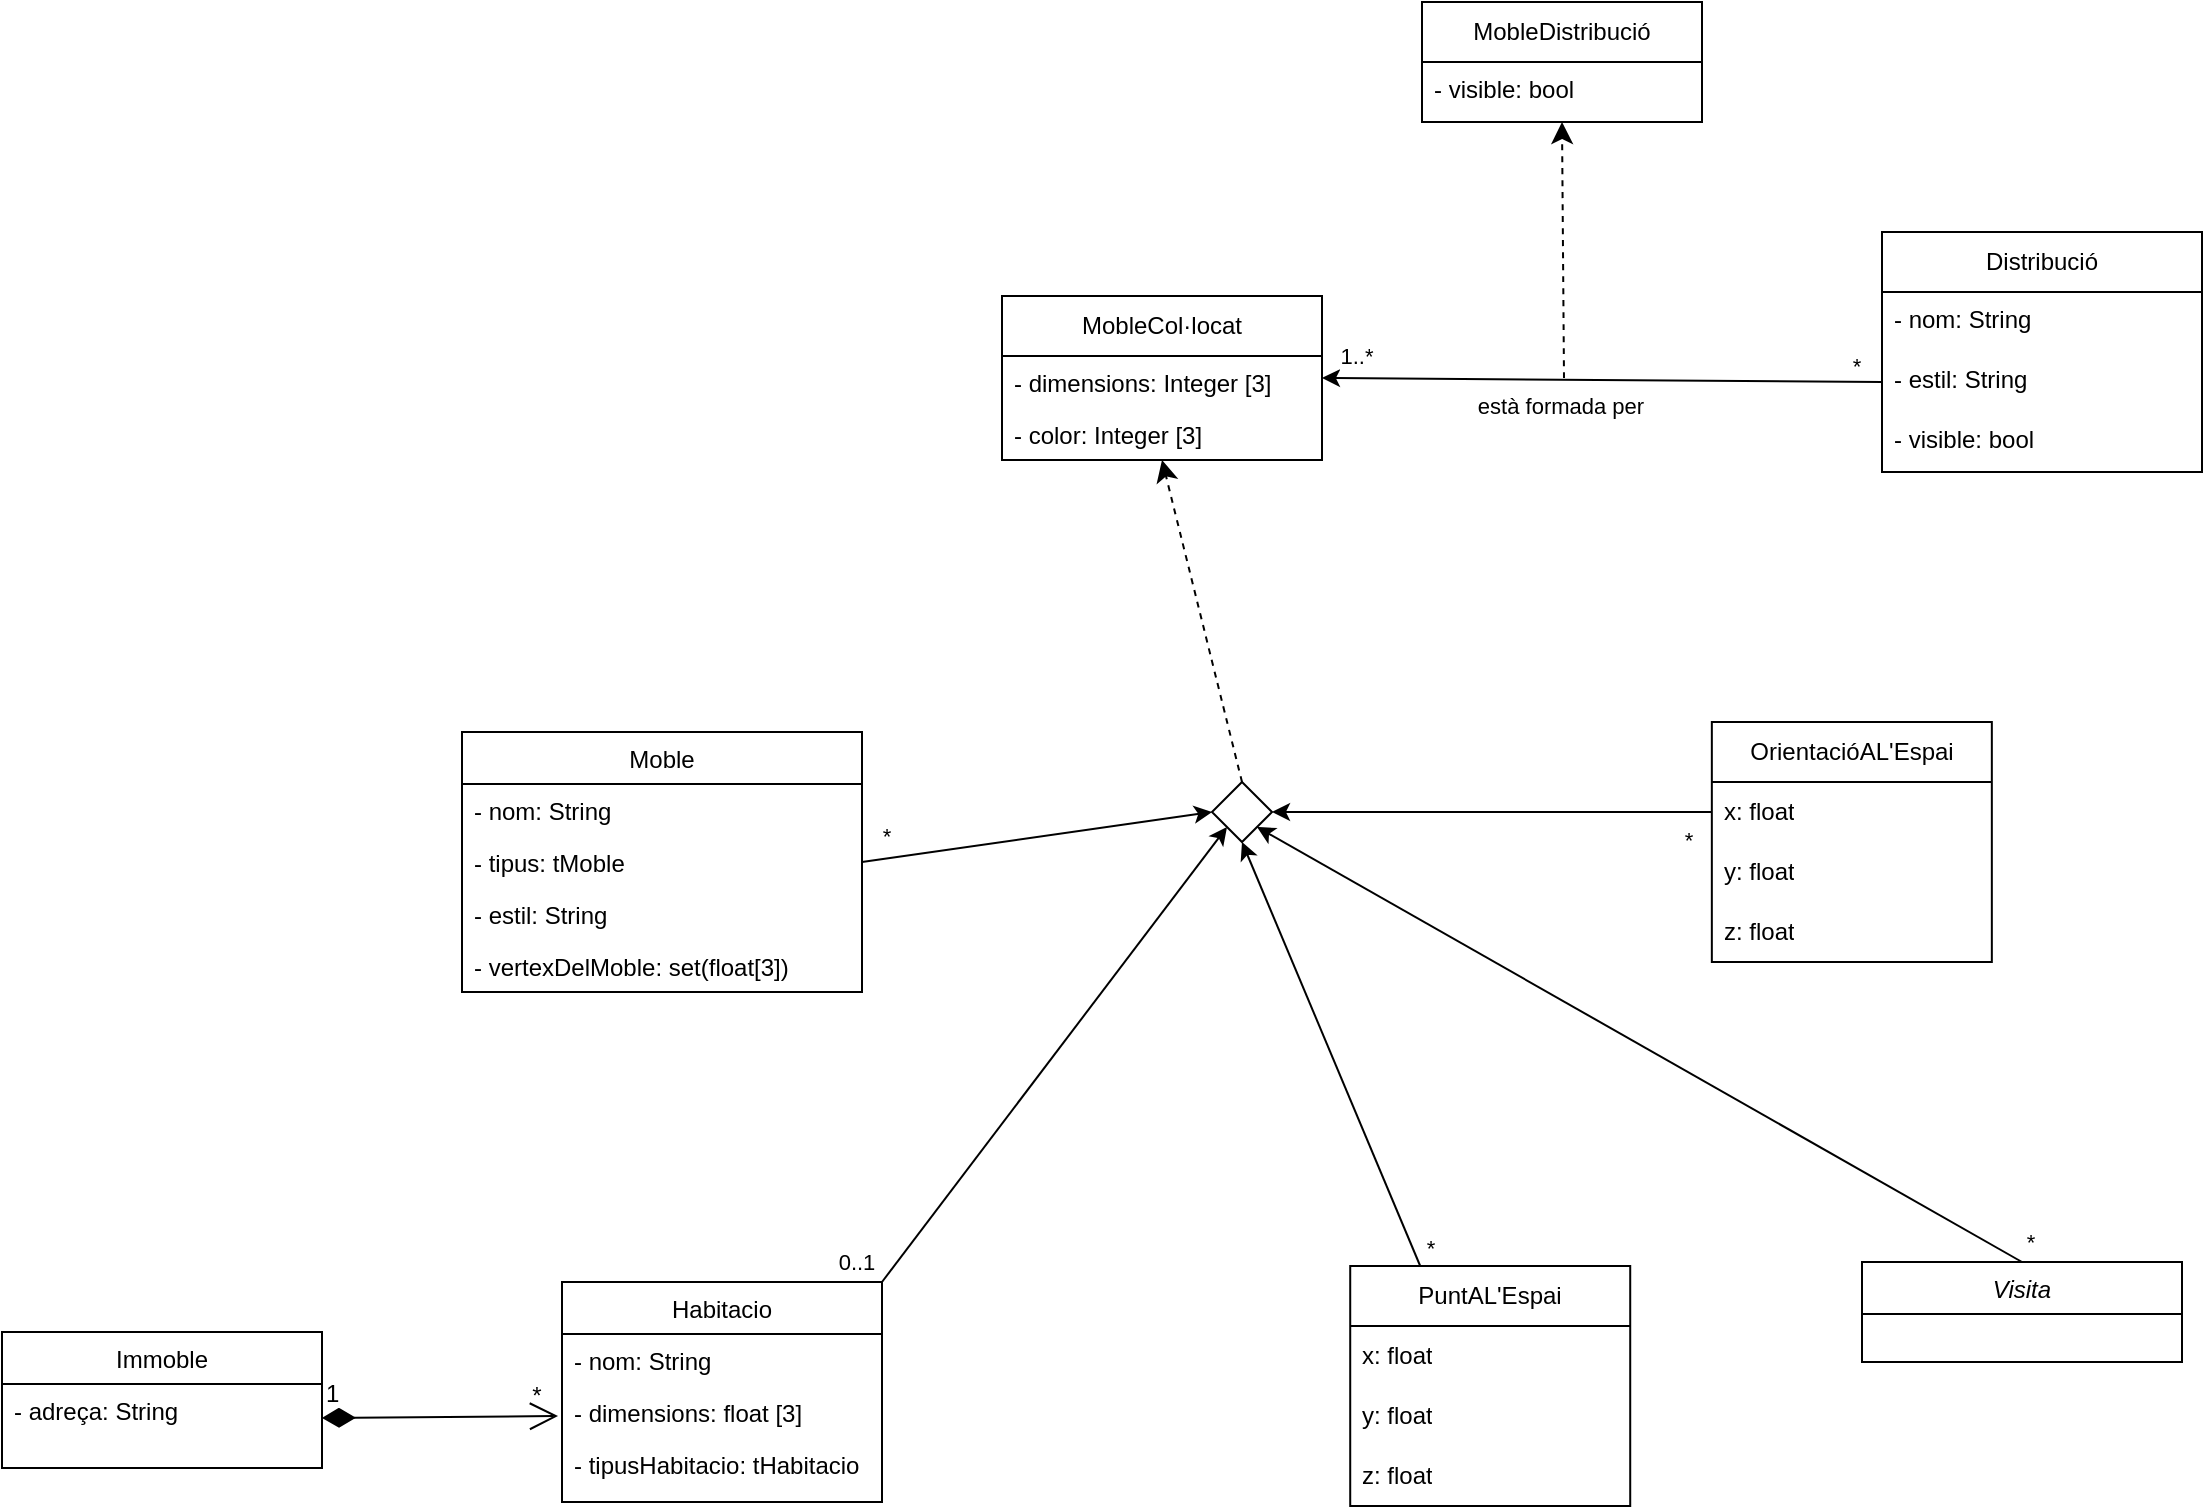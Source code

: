 <mxfile version="25.0.3">
  <diagram name="Pàgina-1" id="J5MT5u0cnqmtdoeKDXBp">
    <mxGraphModel grid="1" page="1" gridSize="10" guides="1" tooltips="1" connect="1" arrows="1" fold="1" pageScale="1" pageWidth="827" pageHeight="1169" math="0" shadow="0">
      <root>
        <mxCell id="0" />
        <mxCell id="1" parent="0" />
        <mxCell id="TlS74EMnBfG1AodJR_cI-1" style="rounded=0;orthogonalLoop=1;jettySize=auto;html=1;exitX=1;exitY=0;exitDx=0;exitDy=0;entryX=0;entryY=1;entryDx=0;entryDy=0;" edge="1" parent="1" source="TlS74EMnBfG1AodJR_cI-3" target="TlS74EMnBfG1AodJR_cI-23">
          <mxGeometry relative="1" as="geometry" />
        </mxCell>
        <mxCell id="TlS74EMnBfG1AodJR_cI-2" value="0..1" style="edgeLabel;html=1;align=center;verticalAlign=middle;resizable=0;points=[];" connectable="0" vertex="1" parent="TlS74EMnBfG1AodJR_cI-1">
          <mxGeometry x="-0.885" y="2" relative="1" as="geometry">
            <mxPoint x="-22" y="4" as="offset" />
          </mxGeometry>
        </mxCell>
        <mxCell id="TlS74EMnBfG1AodJR_cI-3" value="Habitacio" style="swimlane;fontStyle=0;align=center;verticalAlign=top;childLayout=stackLayout;horizontal=1;startSize=26;horizontalStack=0;resizeParent=1;resizeLast=0;collapsible=1;marginBottom=0;rounded=0;shadow=0;strokeWidth=1;" vertex="1" parent="1">
          <mxGeometry x="-110" y="900" width="160" height="110" as="geometry">
            <mxRectangle x="230" y="140" width="160" height="26" as="alternateBounds" />
          </mxGeometry>
        </mxCell>
        <mxCell id="TlS74EMnBfG1AodJR_cI-4" value="- nom: String&#xa;" style="text;align=left;verticalAlign=top;spacingLeft=4;spacingRight=4;overflow=hidden;rotatable=0;points=[[0,0.5],[1,0.5]];portConstraint=eastwest;rounded=0;shadow=0;html=0;" vertex="1" parent="TlS74EMnBfG1AodJR_cI-3">
          <mxGeometry y="26" width="160" height="26" as="geometry" />
        </mxCell>
        <mxCell id="TlS74EMnBfG1AodJR_cI-5" value="- dimensions: float [3]" style="text;align=left;verticalAlign=top;spacingLeft=4;spacingRight=4;overflow=hidden;rotatable=0;points=[[0,0.5],[1,0.5]];portConstraint=eastwest;rounded=0;shadow=0;html=0;" vertex="1" parent="TlS74EMnBfG1AodJR_cI-3">
          <mxGeometry y="52" width="160" height="26" as="geometry" />
        </mxCell>
        <mxCell id="TlS74EMnBfG1AodJR_cI-6" value="- tipusHabitacio: tHabitacio" style="text;align=left;verticalAlign=top;spacingLeft=4;spacingRight=4;overflow=hidden;rotatable=0;points=[[0,0.5],[1,0.5]];portConstraint=eastwest;rounded=0;shadow=0;html=0;" vertex="1" parent="TlS74EMnBfG1AodJR_cI-3">
          <mxGeometry y="78" width="160" height="26" as="geometry" />
        </mxCell>
        <mxCell id="TlS74EMnBfG1AodJR_cI-11" value="Immoble" style="swimlane;fontStyle=0;align=center;verticalAlign=top;childLayout=stackLayout;horizontal=1;startSize=26;horizontalStack=0;resizeParent=1;resizeLast=0;collapsible=1;marginBottom=0;rounded=0;shadow=0;strokeWidth=1;" vertex="1" parent="1">
          <mxGeometry x="-390" y="925" width="160" height="68" as="geometry">
            <mxRectangle x="230" y="140" width="160" height="26" as="alternateBounds" />
          </mxGeometry>
        </mxCell>
        <mxCell id="TlS74EMnBfG1AodJR_cI-12" value="- adreça: String" style="text;align=left;verticalAlign=top;spacingLeft=4;spacingRight=4;overflow=hidden;rotatable=0;points=[[0,0.5],[1,0.5]];portConstraint=eastwest;rounded=0;shadow=0;html=0;" vertex="1" parent="TlS74EMnBfG1AodJR_cI-11">
          <mxGeometry y="26" width="160" height="26" as="geometry" />
        </mxCell>
        <mxCell id="TlS74EMnBfG1AodJR_cI-16" value="1" style="endArrow=open;html=1;endSize=12;startArrow=diamondThin;startSize=14;startFill=1;align=left;verticalAlign=bottom;rounded=0;fontSize=12;exitX=1;exitY=0.5;exitDx=0;exitDy=0;entryX=0.867;entryY=0.9;entryDx=0;entryDy=0;entryPerimeter=0;" edge="1" parent="1">
          <mxGeometry x="-1" y="3" relative="1" as="geometry">
            <mxPoint x="-230" y="968" as="sourcePoint" />
            <mxPoint x="-111.99" y="967" as="targetPoint" />
            <Array as="points" />
          </mxGeometry>
        </mxCell>
        <mxCell id="TlS74EMnBfG1AodJR_cI-17" style="rounded=0;orthogonalLoop=1;jettySize=auto;html=1;exitX=1;exitY=0.5;exitDx=0;exitDy=0;entryX=0;entryY=0.5;entryDx=0;entryDy=0;" edge="1" parent="1" source="TlS74EMnBfG1AodJR_cI-33" target="TlS74EMnBfG1AodJR_cI-23">
          <mxGeometry relative="1" as="geometry" />
        </mxCell>
        <mxCell id="TlS74EMnBfG1AodJR_cI-18" value="*" style="edgeLabel;html=1;align=center;verticalAlign=middle;resizable=0;points=[];" connectable="0" vertex="1" parent="TlS74EMnBfG1AodJR_cI-17">
          <mxGeometry x="-0.831" relative="1" as="geometry">
            <mxPoint x="-3" y="-11" as="offset" />
          </mxGeometry>
        </mxCell>
        <mxCell id="TlS74EMnBfG1AodJR_cI-19" style="rounded=0;orthogonalLoop=1;jettySize=auto;html=1;exitX=0.5;exitY=0;exitDx=0;exitDy=0;entryX=1;entryY=1;entryDx=0;entryDy=0;" edge="1" parent="1" source="TlS74EMnBfG1AodJR_cI-82" target="TlS74EMnBfG1AodJR_cI-23">
          <mxGeometry relative="1" as="geometry">
            <mxPoint x="270" y="630" as="targetPoint" />
            <mxPoint x="752" y="1101" as="sourcePoint" />
          </mxGeometry>
        </mxCell>
        <mxCell id="TlS74EMnBfG1AodJR_cI-20" value="*" style="edgeLabel;html=1;align=center;verticalAlign=middle;resizable=0;points=[];" connectable="0" vertex="1" parent="TlS74EMnBfG1AodJR_cI-19">
          <mxGeometry x="-0.938" y="-2" relative="1" as="geometry">
            <mxPoint x="16" y="12" as="offset" />
          </mxGeometry>
        </mxCell>
        <mxCell id="TlS74EMnBfG1AodJR_cI-87" value="*" style="edgeLabel;html=1;align=center;verticalAlign=middle;resizable=0;points=[];" connectable="0" vertex="1" parent="TlS74EMnBfG1AodJR_cI-19">
          <mxGeometry x="-0.933" relative="1" as="geometry">
            <mxPoint x="16" y="-3" as="offset" />
          </mxGeometry>
        </mxCell>
        <mxCell id="TlS74EMnBfG1AodJR_cI-23" value="" style="rhombus;whiteSpace=wrap;html=1;verticalAlign=top;fontStyle=2;startSize=26;rounded=0;shadow=0;strokeWidth=1;" vertex="1" parent="1">
          <mxGeometry x="215" y="650" width="30" height="30" as="geometry" />
        </mxCell>
        <mxCell id="TlS74EMnBfG1AodJR_cI-24" style="edgeStyle=none;curved=1;rounded=0;orthogonalLoop=1;jettySize=auto;html=1;exitX=0.5;exitY=0;exitDx=0;exitDy=0;fontSize=12;startSize=8;endSize=8;dashed=1;entryX=0.5;entryY=1;entryDx=0;entryDy=0;" edge="1" parent="1" source="TlS74EMnBfG1AodJR_cI-23" target="TlS74EMnBfG1AodJR_cI-65">
          <mxGeometry relative="1" as="geometry">
            <mxPoint x="270" y="842" as="sourcePoint" />
            <mxPoint x="210.04" y="510.664" as="targetPoint" />
          </mxGeometry>
        </mxCell>
        <mxCell id="TlS74EMnBfG1AodJR_cI-25" value="Distribució" style="swimlane;fontStyle=0;childLayout=stackLayout;horizontal=1;startSize=30;horizontalStack=0;resizeParent=1;resizeParentMax=0;resizeLast=0;collapsible=1;marginBottom=0;whiteSpace=wrap;html=1;" vertex="1" parent="1">
          <mxGeometry x="550" y="375" width="160" height="120" as="geometry" />
        </mxCell>
        <mxCell id="TlS74EMnBfG1AodJR_cI-26" value="- nom: String" style="text;align=left;verticalAlign=top;spacingLeft=4;spacingRight=4;overflow=hidden;rotatable=0;points=[[0,0.5],[1,0.5]];portConstraint=eastwest;rounded=0;shadow=0;html=0;" vertex="1" parent="TlS74EMnBfG1AodJR_cI-25">
          <mxGeometry y="30" width="160" height="30" as="geometry" />
        </mxCell>
        <mxCell id="TlS74EMnBfG1AodJR_cI-27" value="- estil: String" style="text;align=left;verticalAlign=top;spacingLeft=4;spacingRight=4;overflow=hidden;rotatable=0;points=[[0,0.5],[1,0.5]];portConstraint=eastwest;rounded=0;shadow=0;html=0;" vertex="1" parent="TlS74EMnBfG1AodJR_cI-25">
          <mxGeometry y="60" width="160" height="30" as="geometry" />
        </mxCell>
        <mxCell id="TlS74EMnBfG1AodJR_cI-28" value="- visible: bool" style="text;align=left;verticalAlign=top;spacingLeft=4;spacingRight=4;overflow=hidden;rotatable=0;points=[[0,0.5],[1,0.5]];portConstraint=eastwest;rounded=0;shadow=0;html=0;" vertex="1" parent="TlS74EMnBfG1AodJR_cI-25">
          <mxGeometry y="90" width="160" height="30" as="geometry" />
        </mxCell>
        <mxCell id="TlS74EMnBfG1AodJR_cI-29" value="" style="group" connectable="0" vertex="1" parent="1">
          <mxGeometry x="-160" y="600" width="200" height="221" as="geometry" />
        </mxCell>
        <mxCell id="TlS74EMnBfG1AodJR_cI-30" value="Moble" style="swimlane;fontStyle=0;align=center;verticalAlign=top;childLayout=stackLayout;horizontal=1;startSize=26;horizontalStack=0;resizeParent=1;resizeLast=0;collapsible=1;marginBottom=0;rounded=0;shadow=0;strokeWidth=1;" vertex="1" parent="TlS74EMnBfG1AodJR_cI-29">
          <mxGeometry y="25" width="200" height="130" as="geometry">
            <mxRectangle x="320" y="590" width="160" height="26" as="alternateBounds" />
          </mxGeometry>
        </mxCell>
        <mxCell id="TlS74EMnBfG1AodJR_cI-31" value="- nom: String&#xa;" style="text;align=left;verticalAlign=top;spacingLeft=4;spacingRight=4;overflow=hidden;rotatable=0;points=[[0,0.5],[1,0.5]];portConstraint=eastwest;rounded=0;shadow=0;html=0;" vertex="1" parent="TlS74EMnBfG1AodJR_cI-30">
          <mxGeometry y="26" width="200" height="26" as="geometry" />
        </mxCell>
        <mxCell id="TlS74EMnBfG1AodJR_cI-33" value="- tipus: tMoble" style="text;align=left;verticalAlign=top;spacingLeft=4;spacingRight=4;overflow=hidden;rotatable=0;points=[[0,0.5],[1,0.5]];portConstraint=eastwest;rounded=0;shadow=0;html=0;" vertex="1" parent="TlS74EMnBfG1AodJR_cI-30">
          <mxGeometry y="52" width="200" height="26" as="geometry" />
        </mxCell>
        <mxCell id="TlS74EMnBfG1AodJR_cI-35" value="- estil: String" style="text;align=left;verticalAlign=top;spacingLeft=4;spacingRight=4;overflow=hidden;rotatable=0;points=[[0,0.5],[1,0.5]];portConstraint=eastwest;rounded=0;shadow=0;html=0;" vertex="1" parent="TlS74EMnBfG1AodJR_cI-30">
          <mxGeometry y="78" width="200" height="26" as="geometry" />
        </mxCell>
        <mxCell id="Ws-SOny3PM4oLQPNCV3K-1" value="- vertexDelMoble: set(float[3])" style="text;align=left;verticalAlign=top;spacingLeft=4;spacingRight=4;overflow=hidden;rotatable=0;points=[[0,0.5],[1,0.5]];portConstraint=eastwest;rounded=0;shadow=0;html=0;" vertex="1" parent="TlS74EMnBfG1AodJR_cI-30">
          <mxGeometry y="104" width="200" height="26" as="geometry" />
        </mxCell>
        <mxCell id="TlS74EMnBfG1AodJR_cI-38" value="*" style="text;html=1;align=center;verticalAlign=middle;resizable=0;points=[];autosize=1;strokeColor=none;fillColor=none;" vertex="1" parent="1">
          <mxGeometry x="-138" y="942" width="30" height="30" as="geometry" />
        </mxCell>
        <mxCell id="TlS74EMnBfG1AodJR_cI-44" style="rounded=0;orthogonalLoop=1;jettySize=auto;html=1;exitX=0;exitY=0.5;exitDx=0;exitDy=0;entryX=1;entryY=0.5;entryDx=0;entryDy=0;" edge="1" parent="1" source="TlS74EMnBfG1AodJR_cI-27" target="TlS74EMnBfG1AodJR_cI-65">
          <mxGeometry relative="1" as="geometry">
            <mxPoint x="331" y="450" as="targetPoint" />
          </mxGeometry>
        </mxCell>
        <mxCell id="TlS74EMnBfG1AodJR_cI-45" value="*" style="edgeLabel;html=1;align=center;verticalAlign=middle;resizable=0;points=[];" connectable="0" vertex="1" parent="TlS74EMnBfG1AodJR_cI-44">
          <mxGeometry x="-0.816" y="-1" relative="1" as="geometry">
            <mxPoint x="13" y="-7" as="offset" />
          </mxGeometry>
        </mxCell>
        <mxCell id="TlS74EMnBfG1AodJR_cI-46" value="1..*" style="edgeLabel;html=1;align=center;verticalAlign=middle;resizable=0;points=[];" connectable="0" vertex="1" parent="TlS74EMnBfG1AodJR_cI-44">
          <mxGeometry x="0.883" y="2" relative="1" as="geometry">
            <mxPoint y="-13" as="offset" />
          </mxGeometry>
        </mxCell>
        <mxCell id="TlS74EMnBfG1AodJR_cI-47" value="està formada per" style="edgeLabel;html=1;align=center;verticalAlign=middle;resizable=0;points=[];" connectable="0" vertex="1" parent="TlS74EMnBfG1AodJR_cI-44">
          <mxGeometry x="-0.041" y="3" relative="1" as="geometry">
            <mxPoint x="-27" y="10" as="offset" />
          </mxGeometry>
        </mxCell>
        <mxCell id="TlS74EMnBfG1AodJR_cI-48" value="OrientacióAL&#39;Espai" style="swimlane;fontStyle=0;childLayout=stackLayout;horizontal=1;startSize=30;horizontalStack=0;resizeParent=1;resizeParentMax=0;resizeLast=0;collapsible=1;marginBottom=0;whiteSpace=wrap;html=1;" vertex="1" parent="1">
          <mxGeometry x="464.92" y="620" width="140" height="120" as="geometry" />
        </mxCell>
        <mxCell id="TlS74EMnBfG1AodJR_cI-49" value="x: float" style="text;strokeColor=none;fillColor=none;align=left;verticalAlign=middle;spacingLeft=4;spacingRight=4;overflow=hidden;points=[[0,0.5],[1,0.5]];portConstraint=eastwest;rotatable=0;whiteSpace=wrap;html=1;" vertex="1" parent="TlS74EMnBfG1AodJR_cI-48">
          <mxGeometry y="30" width="140" height="30" as="geometry" />
        </mxCell>
        <mxCell id="TlS74EMnBfG1AodJR_cI-50" value="y: float" style="text;strokeColor=none;fillColor=none;align=left;verticalAlign=middle;spacingLeft=4;spacingRight=4;overflow=hidden;points=[[0,0.5],[1,0.5]];portConstraint=eastwest;rotatable=0;whiteSpace=wrap;html=1;" vertex="1" parent="TlS74EMnBfG1AodJR_cI-48">
          <mxGeometry y="60" width="140" height="30" as="geometry" />
        </mxCell>
        <mxCell id="TlS74EMnBfG1AodJR_cI-51" value="z: float" style="text;strokeColor=none;fillColor=none;align=left;verticalAlign=middle;spacingLeft=4;spacingRight=4;overflow=hidden;points=[[0,0.5],[1,0.5]];portConstraint=eastwest;rotatable=0;whiteSpace=wrap;html=1;" vertex="1" parent="TlS74EMnBfG1AodJR_cI-48">
          <mxGeometry y="90" width="140" height="30" as="geometry" />
        </mxCell>
        <mxCell id="TlS74EMnBfG1AodJR_cI-52" value="PuntAL&#39;Espai" style="swimlane;fontStyle=0;childLayout=stackLayout;horizontal=1;startSize=30;horizontalStack=0;resizeParent=1;resizeParentMax=0;resizeLast=0;collapsible=1;marginBottom=0;whiteSpace=wrap;html=1;" vertex="1" parent="1">
          <mxGeometry x="284.11" y="892" width="140" height="120" as="geometry" />
        </mxCell>
        <mxCell id="TlS74EMnBfG1AodJR_cI-88" value="x: float" style="text;strokeColor=none;fillColor=none;align=left;verticalAlign=middle;spacingLeft=4;spacingRight=4;overflow=hidden;points=[[0,0.5],[1,0.5]];portConstraint=eastwest;rotatable=0;whiteSpace=wrap;html=1;" vertex="1" parent="TlS74EMnBfG1AodJR_cI-52">
          <mxGeometry y="30" width="140" height="30" as="geometry" />
        </mxCell>
        <mxCell id="TlS74EMnBfG1AodJR_cI-54" value="y: float" style="text;strokeColor=none;fillColor=none;align=left;verticalAlign=middle;spacingLeft=4;spacingRight=4;overflow=hidden;points=[[0,0.5],[1,0.5]];portConstraint=eastwest;rotatable=0;whiteSpace=wrap;html=1;" vertex="1" parent="TlS74EMnBfG1AodJR_cI-52">
          <mxGeometry y="60" width="140" height="30" as="geometry" />
        </mxCell>
        <mxCell id="TlS74EMnBfG1AodJR_cI-55" value="z: float" style="text;strokeColor=none;fillColor=none;align=left;verticalAlign=middle;spacingLeft=4;spacingRight=4;overflow=hidden;points=[[0,0.5],[1,0.5]];portConstraint=eastwest;rotatable=0;whiteSpace=wrap;html=1;" vertex="1" parent="TlS74EMnBfG1AodJR_cI-52">
          <mxGeometry y="90" width="140" height="30" as="geometry" />
        </mxCell>
        <mxCell id="TlS74EMnBfG1AodJR_cI-60" style="rounded=0;orthogonalLoop=1;jettySize=auto;html=1;exitX=0;exitY=0.5;exitDx=0;exitDy=0;entryX=1;entryY=0.5;entryDx=0;entryDy=0;" edge="1" parent="1" source="TlS74EMnBfG1AodJR_cI-49" target="TlS74EMnBfG1AodJR_cI-23">
          <mxGeometry relative="1" as="geometry">
            <mxPoint x="280" y="598" as="targetPoint" />
          </mxGeometry>
        </mxCell>
        <mxCell id="TlS74EMnBfG1AodJR_cI-61" value="*" style="edgeLabel;html=1;align=center;verticalAlign=middle;resizable=0;points=[];" connectable="0" vertex="1" parent="TlS74EMnBfG1AodJR_cI-60">
          <mxGeometry x="-0.762" y="2" relative="1" as="geometry">
            <mxPoint x="14" y="12" as="offset" />
          </mxGeometry>
        </mxCell>
        <mxCell id="TlS74EMnBfG1AodJR_cI-62" style="rounded=0;orthogonalLoop=1;jettySize=auto;html=1;entryX=0.5;entryY=1;entryDx=0;entryDy=0;exitX=0.25;exitY=0;exitDx=0;exitDy=0;" edge="1" parent="1" source="TlS74EMnBfG1AodJR_cI-52" target="TlS74EMnBfG1AodJR_cI-23">
          <mxGeometry relative="1" as="geometry">
            <mxPoint x="230" y="880" as="targetPoint" />
            <mxPoint x="284" y="900" as="sourcePoint" />
          </mxGeometry>
        </mxCell>
        <mxCell id="TlS74EMnBfG1AodJR_cI-63" value="*" style="edgeLabel;html=1;align=center;verticalAlign=middle;resizable=0;points=[];" connectable="0" vertex="1" parent="TlS74EMnBfG1AodJR_cI-62">
          <mxGeometry x="-0.729" y="3" relative="1" as="geometry">
            <mxPoint x="19" y="18" as="offset" />
          </mxGeometry>
        </mxCell>
        <mxCell id="TlS74EMnBfG1AodJR_cI-65" value="MobleCol·locat" style="swimlane;fontStyle=0;childLayout=stackLayout;horizontal=1;startSize=30;horizontalStack=0;resizeParent=1;resizeParentMax=0;resizeLast=0;collapsible=1;marginBottom=0;whiteSpace=wrap;html=1;" vertex="1" parent="1">
          <mxGeometry x="110" y="407" width="160" height="82" as="geometry" />
        </mxCell>
        <mxCell id="TlS74EMnBfG1AodJR_cI-32" value="- dimensions: Integer [3]" style="text;align=left;verticalAlign=top;spacingLeft=4;spacingRight=4;overflow=hidden;rotatable=0;points=[[0,0.5],[1,0.5]];portConstraint=eastwest;rounded=0;shadow=0;html=0;" vertex="1" parent="TlS74EMnBfG1AodJR_cI-65">
          <mxGeometry y="30" width="160" height="26" as="geometry" />
        </mxCell>
        <mxCell id="TlS74EMnBfG1AodJR_cI-34" value="- color: Integer [3]&#xa;" style="text;align=left;verticalAlign=top;spacingLeft=4;spacingRight=4;overflow=hidden;rotatable=0;points=[[0,0.5],[1,0.5]];portConstraint=eastwest;rounded=0;shadow=0;html=0;" vertex="1" parent="TlS74EMnBfG1AodJR_cI-65">
          <mxGeometry y="56" width="160" height="26" as="geometry" />
        </mxCell>
        <mxCell id="TlS74EMnBfG1AodJR_cI-66" style="edgeStyle=none;curved=1;rounded=0;orthogonalLoop=1;jettySize=auto;html=1;fontSize=12;startSize=8;endSize=8;dashed=1;entryX=0.5;entryY=1;entryDx=0;entryDy=0;" edge="1" parent="1" target="TlS74EMnBfG1AodJR_cI-67">
          <mxGeometry relative="1" as="geometry">
            <mxPoint x="391" y="448" as="sourcePoint" />
            <mxPoint x="391" y="305" as="targetPoint" />
          </mxGeometry>
        </mxCell>
        <mxCell id="TlS74EMnBfG1AodJR_cI-67" value="MobleDistribució" style="swimlane;fontStyle=0;childLayout=stackLayout;horizontal=1;startSize=30;horizontalStack=0;resizeParent=1;resizeParentMax=0;resizeLast=0;collapsible=1;marginBottom=0;whiteSpace=wrap;html=1;" vertex="1" parent="1">
          <mxGeometry x="320" y="260" width="140" height="60" as="geometry" />
        </mxCell>
        <mxCell id="TlS74EMnBfG1AodJR_cI-68" value="- visible: bool" style="text;align=left;verticalAlign=top;spacingLeft=4;spacingRight=4;overflow=hidden;rotatable=0;points=[[0,0.5],[1,0.5]];portConstraint=eastwest;rounded=0;shadow=0;html=0;" vertex="1" parent="TlS74EMnBfG1AodJR_cI-67">
          <mxGeometry y="30" width="140" height="30" as="geometry" />
        </mxCell>
        <mxCell id="TlS74EMnBfG1AodJR_cI-82" value="Visita" style="swimlane;fontStyle=2;align=center;verticalAlign=top;childLayout=stackLayout;horizontal=1;startSize=26;horizontalStack=0;resizeParent=1;resizeLast=0;collapsible=1;marginBottom=0;rounded=0;shadow=0;strokeWidth=1;" vertex="1" parent="1">
          <mxGeometry x="540" y="890" width="160" height="50" as="geometry">
            <mxRectangle x="230" y="140" width="160" height="26" as="alternateBounds" />
          </mxGeometry>
        </mxCell>
      </root>
    </mxGraphModel>
  </diagram>
</mxfile>
